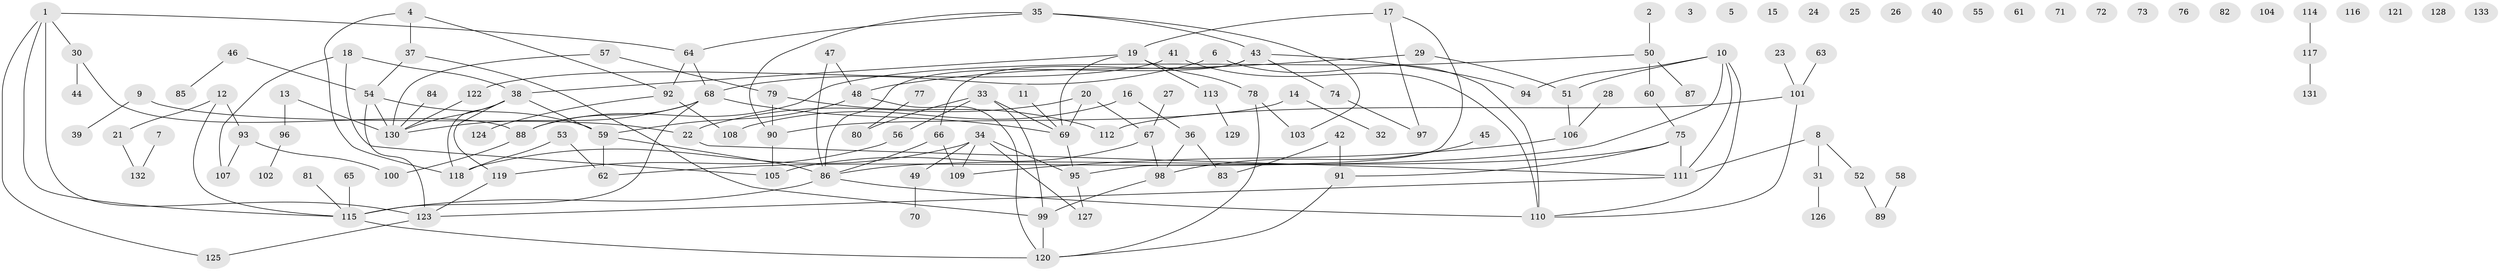 // coarse degree distribution, {0: 0.3584905660377358, 1: 0.2641509433962264, 4: 0.07547169811320754, 2: 0.11320754716981132, 3: 0.03773584905660377, 5: 0.05660377358490566, 7: 0.05660377358490566, 6: 0.018867924528301886, 14: 0.018867924528301886}
// Generated by graph-tools (version 1.1) at 2025/42/03/04/25 21:42:47]
// undirected, 133 vertices, 157 edges
graph export_dot {
graph [start="1"]
  node [color=gray90,style=filled];
  1;
  2;
  3;
  4;
  5;
  6;
  7;
  8;
  9;
  10;
  11;
  12;
  13;
  14;
  15;
  16;
  17;
  18;
  19;
  20;
  21;
  22;
  23;
  24;
  25;
  26;
  27;
  28;
  29;
  30;
  31;
  32;
  33;
  34;
  35;
  36;
  37;
  38;
  39;
  40;
  41;
  42;
  43;
  44;
  45;
  46;
  47;
  48;
  49;
  50;
  51;
  52;
  53;
  54;
  55;
  56;
  57;
  58;
  59;
  60;
  61;
  62;
  63;
  64;
  65;
  66;
  67;
  68;
  69;
  70;
  71;
  72;
  73;
  74;
  75;
  76;
  77;
  78;
  79;
  80;
  81;
  82;
  83;
  84;
  85;
  86;
  87;
  88;
  89;
  90;
  91;
  92;
  93;
  94;
  95;
  96;
  97;
  98;
  99;
  100;
  101;
  102;
  103;
  104;
  105;
  106;
  107;
  108;
  109;
  110;
  111;
  112;
  113;
  114;
  115;
  116;
  117;
  118;
  119;
  120;
  121;
  122;
  123;
  124;
  125;
  126;
  127;
  128;
  129;
  130;
  131;
  132;
  133;
  1 -- 30;
  1 -- 64;
  1 -- 115;
  1 -- 123;
  1 -- 125;
  2 -- 50;
  4 -- 37;
  4 -- 92;
  4 -- 118;
  6 -- 68;
  6 -- 110;
  7 -- 132;
  8 -- 31;
  8 -- 52;
  8 -- 111;
  9 -- 22;
  9 -- 39;
  10 -- 51;
  10 -- 62;
  10 -- 94;
  10 -- 110;
  10 -- 111;
  11 -- 69;
  12 -- 21;
  12 -- 93;
  12 -- 115;
  13 -- 96;
  13 -- 130;
  14 -- 32;
  14 -- 90;
  16 -- 36;
  16 -- 108;
  17 -- 19;
  17 -- 95;
  17 -- 97;
  18 -- 38;
  18 -- 105;
  18 -- 107;
  19 -- 38;
  19 -- 69;
  19 -- 78;
  19 -- 113;
  20 -- 22;
  20 -- 67;
  20 -- 69;
  21 -- 132;
  22 -- 111;
  23 -- 101;
  27 -- 67;
  28 -- 106;
  29 -- 48;
  29 -- 51;
  30 -- 44;
  30 -- 88;
  31 -- 126;
  33 -- 56;
  33 -- 69;
  33 -- 80;
  33 -- 99;
  34 -- 49;
  34 -- 95;
  34 -- 109;
  34 -- 118;
  34 -- 127;
  35 -- 43;
  35 -- 64;
  35 -- 90;
  35 -- 103;
  36 -- 83;
  36 -- 98;
  37 -- 54;
  37 -- 99;
  38 -- 59;
  38 -- 118;
  38 -- 119;
  38 -- 130;
  41 -- 110;
  41 -- 122;
  42 -- 83;
  42 -- 91;
  43 -- 66;
  43 -- 74;
  43 -- 86;
  43 -- 94;
  45 -- 98;
  46 -- 54;
  46 -- 85;
  47 -- 48;
  47 -- 86;
  48 -- 59;
  48 -- 120;
  49 -- 70;
  50 -- 60;
  50 -- 87;
  50 -- 88;
  51 -- 106;
  52 -- 89;
  53 -- 62;
  53 -- 118;
  54 -- 59;
  54 -- 123;
  54 -- 130;
  56 -- 119;
  57 -- 79;
  57 -- 130;
  58 -- 89;
  59 -- 62;
  59 -- 86;
  60 -- 75;
  63 -- 101;
  64 -- 68;
  64 -- 92;
  65 -- 115;
  66 -- 86;
  66 -- 109;
  67 -- 98;
  67 -- 105;
  68 -- 69;
  68 -- 88;
  68 -- 115;
  68 -- 130;
  69 -- 95;
  74 -- 97;
  75 -- 86;
  75 -- 91;
  75 -- 111;
  77 -- 80;
  78 -- 103;
  78 -- 120;
  79 -- 90;
  79 -- 112;
  81 -- 115;
  84 -- 130;
  86 -- 110;
  86 -- 115;
  88 -- 100;
  90 -- 105;
  91 -- 120;
  92 -- 108;
  92 -- 124;
  93 -- 100;
  93 -- 107;
  95 -- 127;
  96 -- 102;
  98 -- 99;
  99 -- 120;
  101 -- 110;
  101 -- 112;
  106 -- 109;
  111 -- 123;
  113 -- 129;
  114 -- 117;
  115 -- 120;
  117 -- 131;
  119 -- 123;
  122 -- 130;
  123 -- 125;
}
